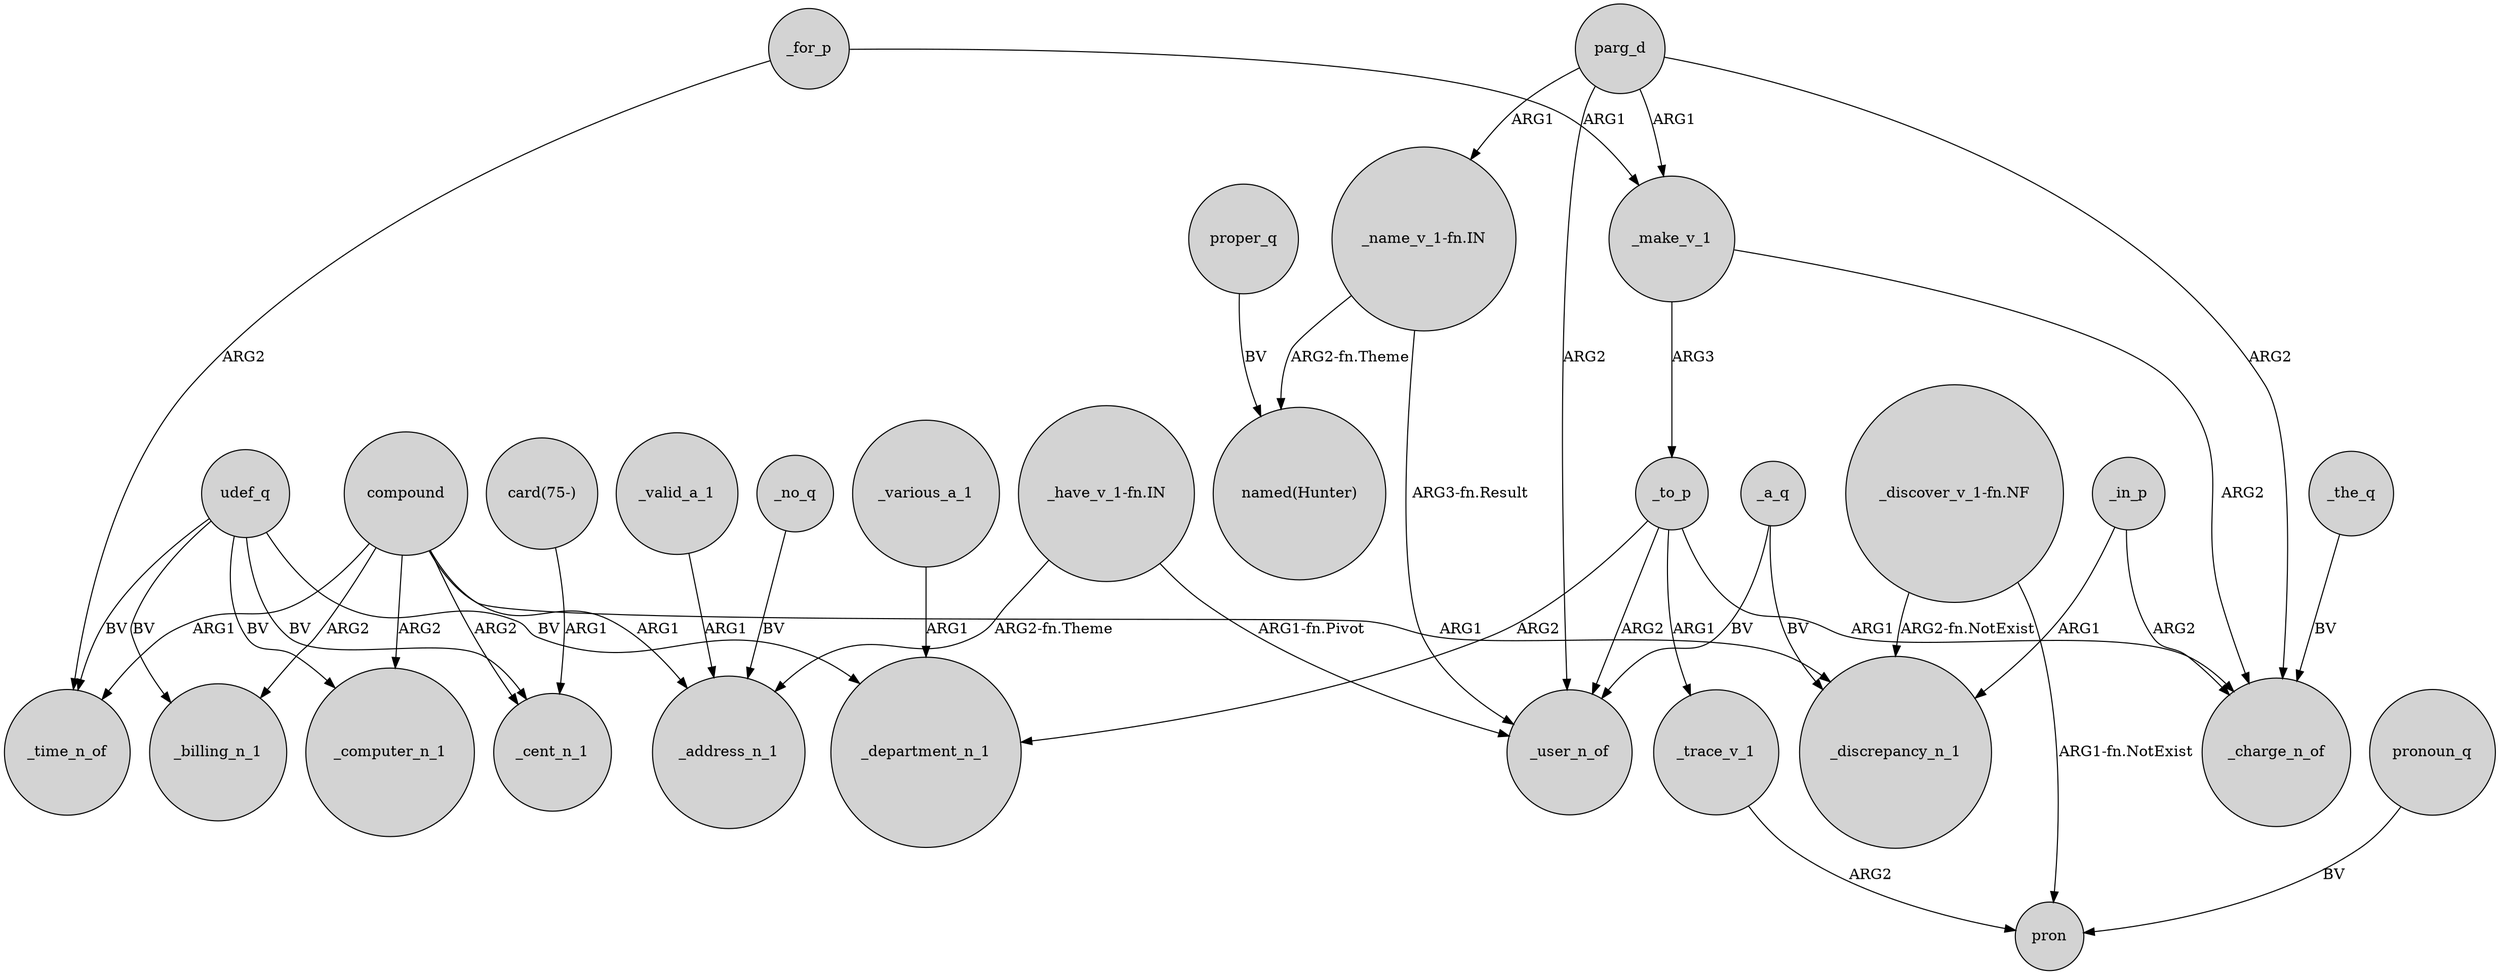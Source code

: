 digraph {
	node [shape=circle style=filled]
	"_discover_v_1-fn.NF" -> pron [label="ARG1-fn.NotExist"]
	udef_q -> _department_n_1 [label=BV]
	_valid_a_1 -> _address_n_1 [label=ARG1]
	_to_p -> _charge_n_of [label=ARG1]
	compound -> _time_n_of [label=ARG1]
	_to_p -> _user_n_of [label=ARG2]
	_for_p -> _make_v_1 [label=ARG1]
	_trace_v_1 -> pron [label=ARG2]
	"_have_v_1-fn.IN" -> _user_n_of [label="ARG1-fn.Pivot"]
	parg_d -> "_name_v_1-fn.IN" [label=ARG1]
	parg_d -> _user_n_of [label=ARG2]
	_for_p -> _time_n_of [label=ARG2]
	"_have_v_1-fn.IN" -> _address_n_1 [label="ARG2-fn.Theme"]
	udef_q -> _computer_n_1 [label=BV]
	_the_q -> _charge_n_of [label=BV]
	udef_q -> _cent_n_1 [label=BV]
	_make_v_1 -> _charge_n_of [label=ARG2]
	compound -> _computer_n_1 [label=ARG2]
	compound -> _billing_n_1 [label=ARG2]
	_to_p -> _trace_v_1 [label=ARG1]
	pronoun_q -> pron [label=BV]
	"_discover_v_1-fn.NF" -> _discrepancy_n_1 [label="ARG2-fn.NotExist"]
	_a_q -> _user_n_of [label=BV]
	udef_q -> _time_n_of [label=BV]
	"_name_v_1-fn.IN" -> _user_n_of [label="ARG3-fn.Result"]
	compound -> _address_n_1 [label=ARG1]
	udef_q -> _billing_n_1 [label=BV]
	_no_q -> _address_n_1 [label=BV]
	_various_a_1 -> _department_n_1 [label=ARG1]
	"card(75-)" -> _cent_n_1 [label=ARG1]
	"_name_v_1-fn.IN" -> "named(Hunter)" [label="ARG2-fn.Theme"]
	proper_q -> "named(Hunter)" [label=BV]
	parg_d -> _make_v_1 [label=ARG1]
	_make_v_1 -> _to_p [label=ARG3]
	compound -> _cent_n_1 [label=ARG2]
	_in_p -> _discrepancy_n_1 [label=ARG1]
	compound -> _discrepancy_n_1 [label=ARG1]
	_a_q -> _discrepancy_n_1 [label=BV]
	parg_d -> _charge_n_of [label=ARG2]
	_to_p -> _department_n_1 [label=ARG2]
	_in_p -> _charge_n_of [label=ARG2]
}
